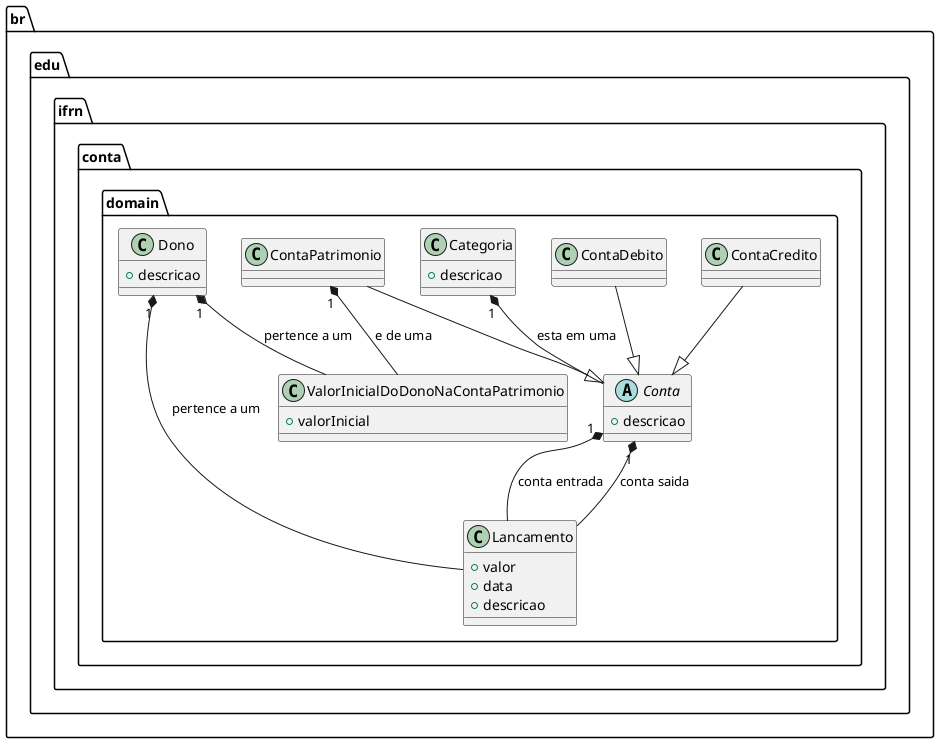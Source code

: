 @startuml
abstract class br.edu.ifrn.conta.domain.Conta {
 +descricao
}
class br.edu.ifrn.conta.domain.Categoria {
 +descricao
}
class br.edu.ifrn.conta.domain.ContaCredito
class br.edu.ifrn.conta.domain.ContaDebito
class br.edu.ifrn.conta.domain.ContaPatrimonio
class br.edu.ifrn.conta.domain.Dono {
 +descricao
}
class br.edu.ifrn.conta.domain.Lancamento  {
 +valor
 +data
 +descricao
}
class br.edu.ifrn.conta.domain.ValorInicialDoDonoNaContaPatrimonio {
 +valorInicial
}
br.edu.ifrn.conta.domain.Categoria "1" *-- br.edu.ifrn.conta.domain.Conta : esta em uma
br.edu.ifrn.conta.domain.Dono "1" *-- br.edu.ifrn.conta.domain.Lancamento : pertence a um
br.edu.ifrn.conta.domain.Conta "1" *-- br.edu.ifrn.conta.domain.Lancamento : conta entrada
br.edu.ifrn.conta.domain.Conta "1" *-- br.edu.ifrn.conta.domain.Lancamento : conta saida
br.edu.ifrn.conta.domain.Dono "1" *-- br.edu.ifrn.conta.domain.ValorInicialDoDonoNaContaPatrimonio : pertence a um
br.edu.ifrn.conta.domain.ContaPatrimonio "1" *-- br.edu.ifrn.conta.domain.ValorInicialDoDonoNaContaPatrimonio : e de uma
br.edu.ifrn.conta.domain.ContaCredito --|> br.edu.ifrn.conta.domain.Conta
br.edu.ifrn.conta.domain.ContaDebito --|> br.edu.ifrn.conta.domain.Conta
br.edu.ifrn.conta.domain.ContaPatrimonio --|> br.edu.ifrn.conta.domain.Conta
@enduml